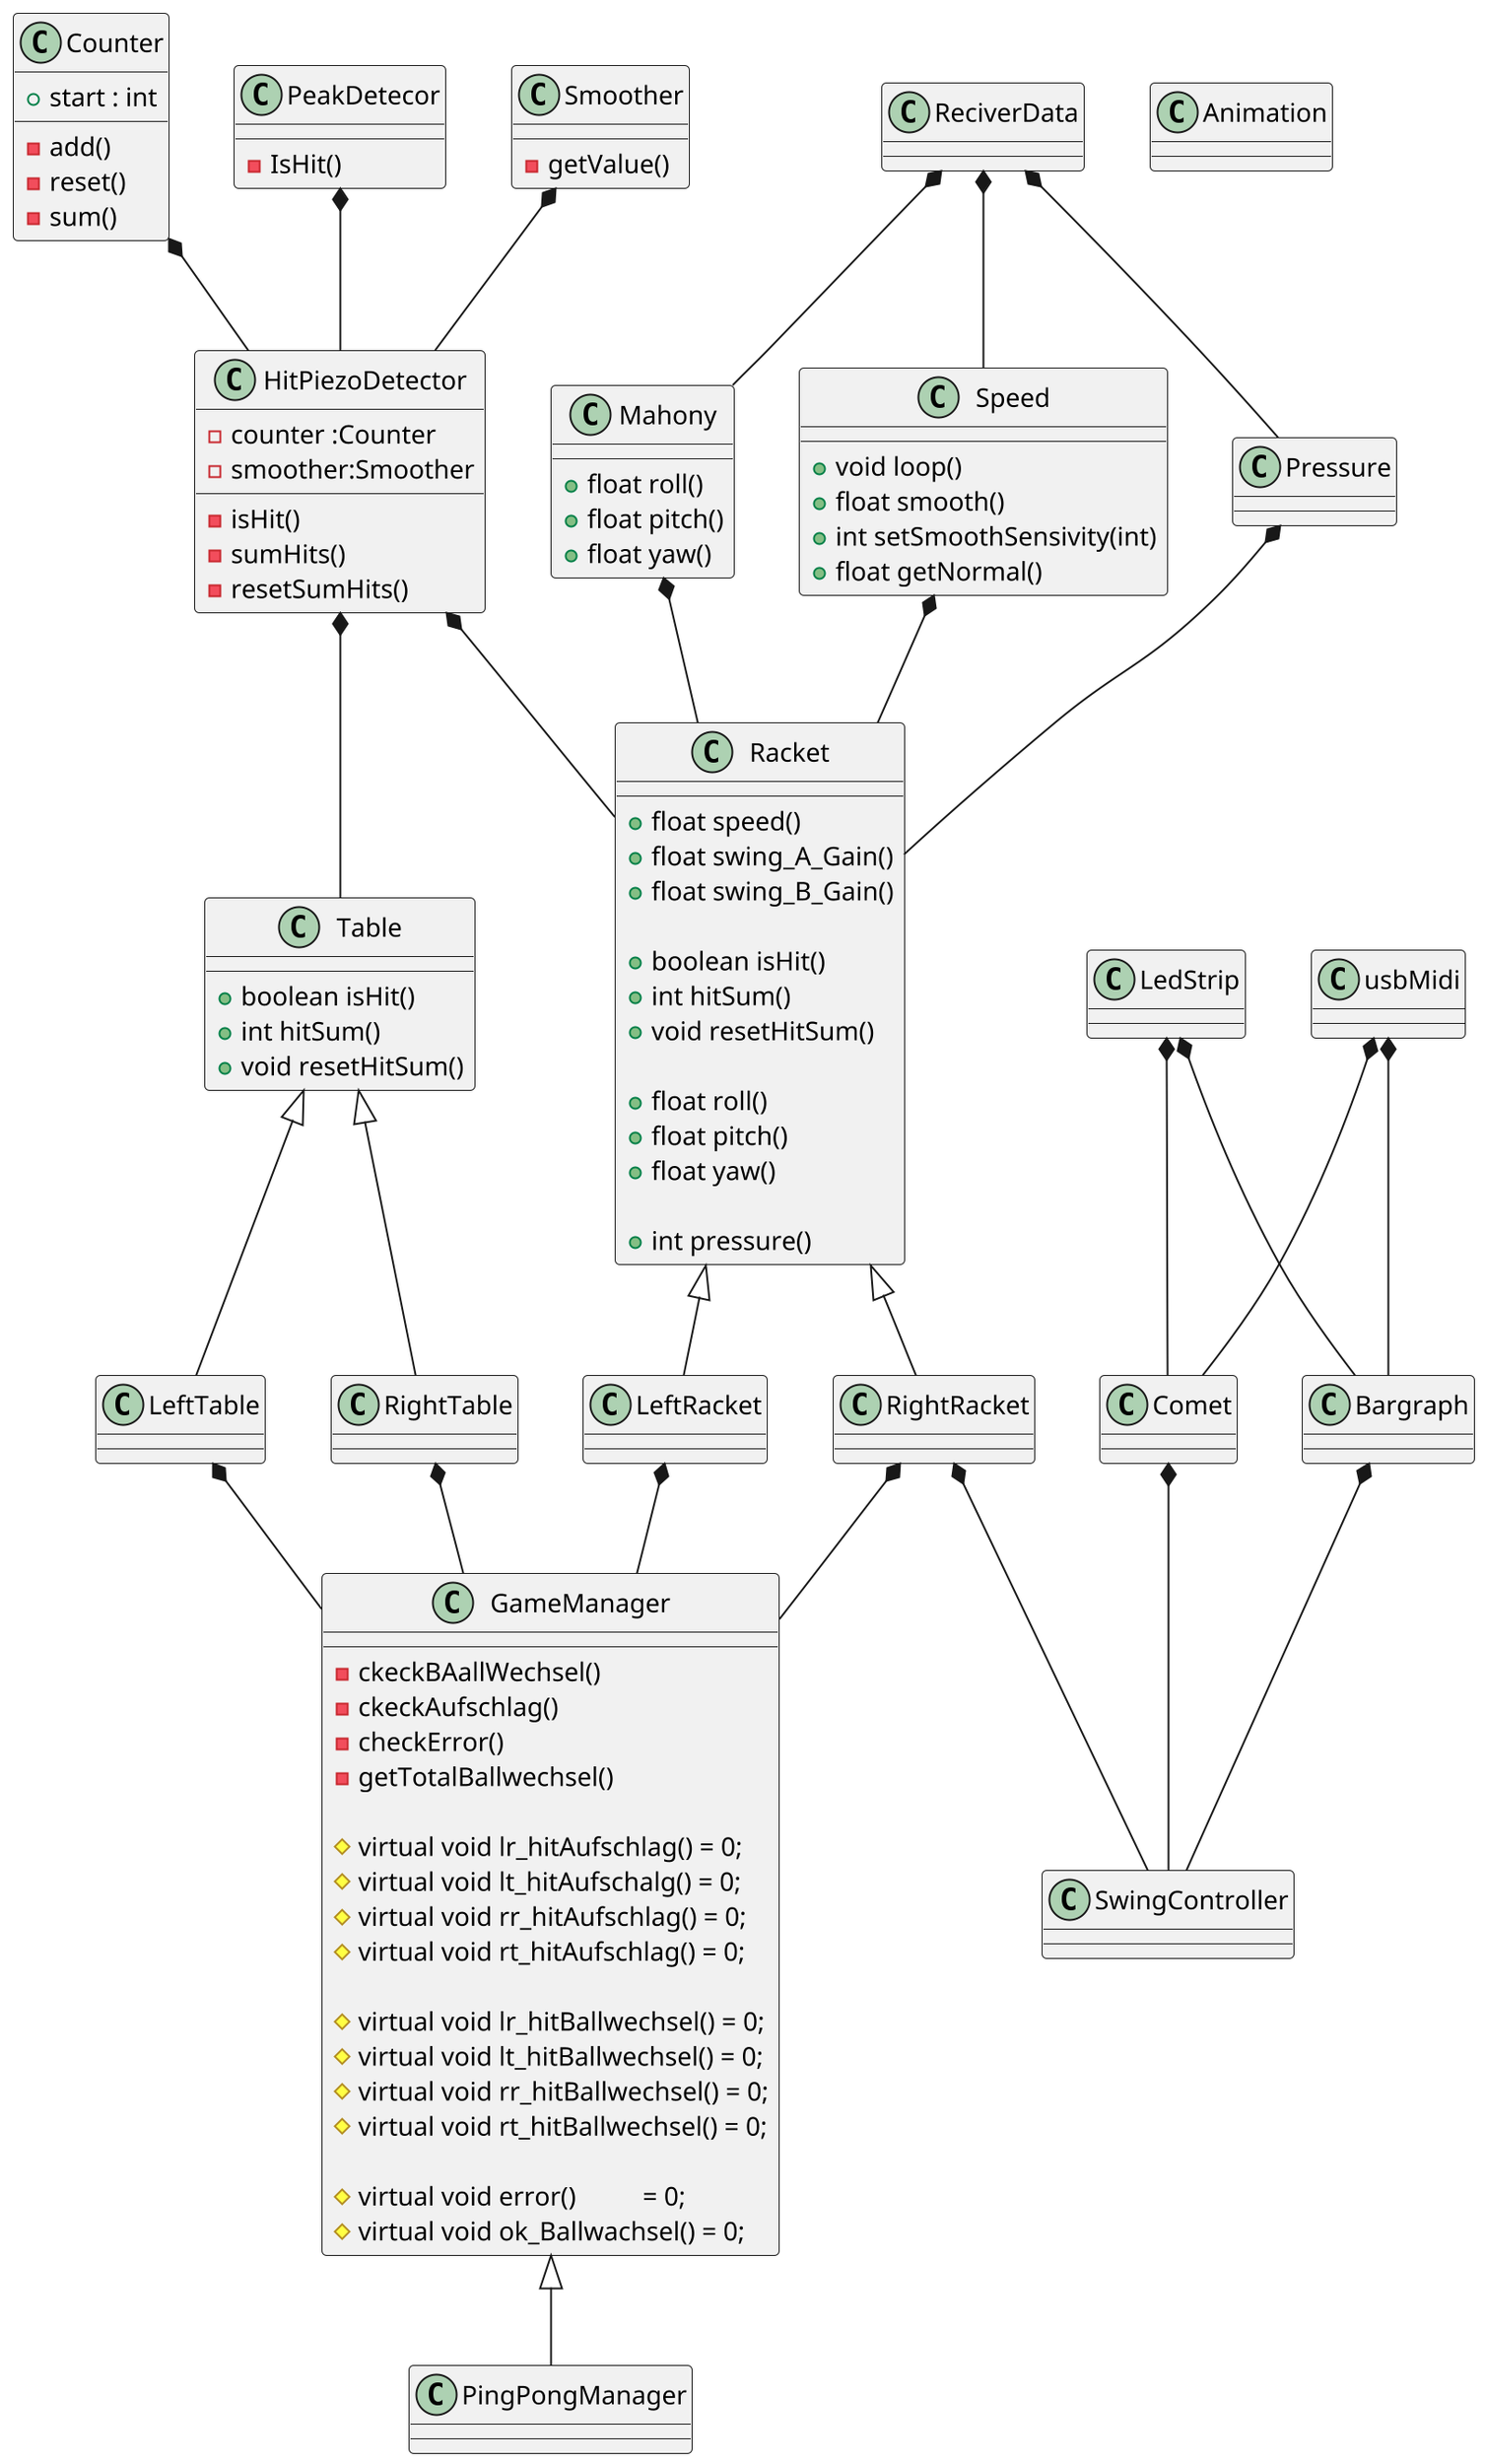 @startuml
scale 2
class HitPiezoDetector {
    - counter :Counter
    - smoother:Smoother
    -isHit()
    -sumHits()
    -resetSumHits()
}

class GameManager
{
    - ckeckBAallWechsel()
    - ckeckAufschlag()
    - checkError()
    - getTotalBallwechsel()

# virtual void lr_hitAufschlag() = 0;
# virtual void lt_hitAufschalg() = 0;
# virtual void rr_hitAufschlag() = 0;
# virtual void rt_hitAufschlag() = 0;

# virtual void lr_hitBallwechsel() = 0;
# virtual void lt_hitBallwechsel() = 0;
# virtual void rr_hitBallwechsel() = 0;
# virtual void rt_hitBallwechsel() = 0;

# virtual void error()          = 0;
# virtual void ok_Ballwachsel() = 0;

}

class PingPongManager{}
GameManager <|-- PingPongManager
 LeftRacket *-- GameManager
 LeftTable *-- GameManager
 RightRacket *-- GameManager
 RightTable *-- GameManager

class Animation
{

}







class LedStrip{

}


class usbMidi
{


}
class Table
{
    + boolean isHit()
    + int hitSum()
    + void resetHitSum()

}
class LeftTable{

}
class RightTable{

}
class Racket
{
    + float speed()
    + float swing_A_Gain()
    + float swing_B_Gain()

    + boolean isHit()
    + int hitSum()
    + void resetHitSum()

    + float roll()
    + float pitch()
    + float yaw()

    + int pressure()


}
class LeftRacket{}
class RightRacket{}


Racket <|-- LeftRacket
Racket <|-- RightRacket

Table <|-- LeftTable
Table <|-- RightTable

class Counter {
    +start : int

    -add()
    -reset()
    -sum()

}
class PeakDetecor
{
    -IsHit()

}
class Smoother  {
    -getValue()

}

Mahony *-- Racket
class Mahony
{
    + float roll()
    + float pitch()
    + float yaw()


}
Speed *-- Racket
class Speed
{
    + void loop()
	+ float smooth()
	+ int setSmoothSensivity(int)
	+ float getNormal()

}
Pressure *-- Racket

ReciverData *-- Pressure
ReciverData *-- Mahony
ReciverData *-- Speed

LedStrip *-- Comet
LedStrip *-- Bargraph
usbMidi *-- Comet 
usbMidi *-- Bargraph



class Comet
{

}

class Bargraph
{

}

class SwingController{

}
Comet *-- SwingController
Bargraph *-- SwingController
RightRacket *-- SwingController






HitPiezoDetector *-- Racket
HitPiezoDetector *-- Table
Counter *-- HitPiezoDetector
Smoother *-- HitPiezoDetector
PeakDetecor *-- HitPiezoDetector




@enduml